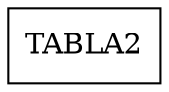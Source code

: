 digraph dibujo{
graph [ordering="out"];rankdir=TB;
node [shape = box];
NodoTABLA2 [label = "TABLA2"];
}